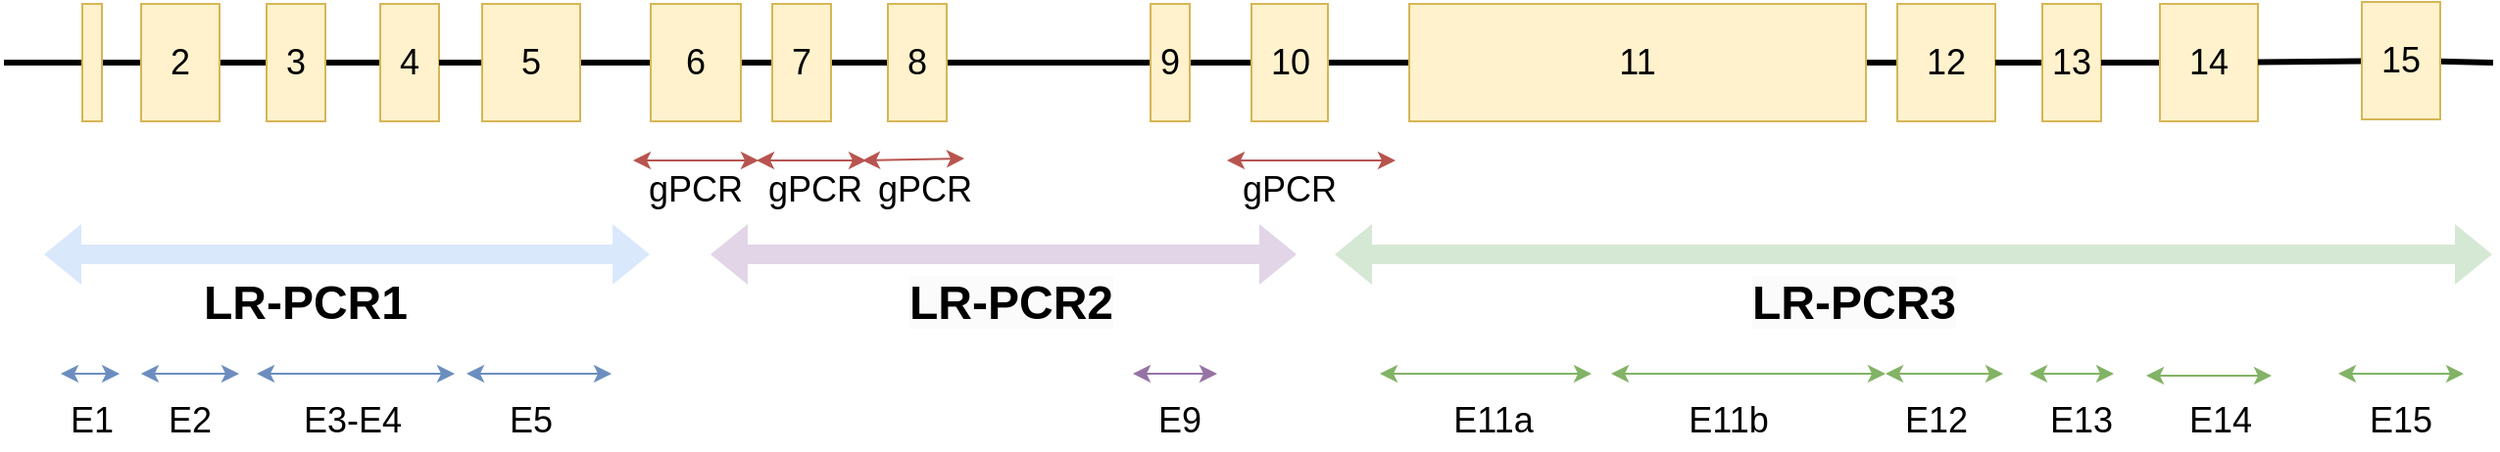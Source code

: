 <mxfile version="24.1.0" type="github">
  <diagram name="Pàgina-1" id="gavFFZxLESbgNeX2Jh9i">
    <mxGraphModel dx="2074" dy="1132" grid="1" gridSize="10" guides="1" tooltips="1" connect="1" arrows="1" fold="1" page="1" pageScale="1" pageWidth="827" pageHeight="1169" math="0" shadow="0">
      <root>
        <mxCell id="0" />
        <mxCell id="1" parent="0" />
        <mxCell id="yidOsGyVtIGgI4IryUhF-9" value="" style="endArrow=none;html=1;rounded=0;strokeWidth=3;" edge="1" parent="1" source="yidOsGyVtIGgI4IryUhF-4" target="yidOsGyVtIGgI4IryUhF-8">
          <mxGeometry width="50" height="50" relative="1" as="geometry">
            <mxPoint x="80" y="171" as="sourcePoint" />
            <mxPoint x="1310" y="171" as="targetPoint" />
          </mxGeometry>
        </mxCell>
        <mxCell id="yidOsGyVtIGgI4IryUhF-18" value="" style="endArrow=none;html=1;rounded=0;strokeWidth=3;" edge="1" parent="1" source="yidOsGyVtIGgI4IryUhF-14" target="yidOsGyVtIGgI4IryUhF-17">
          <mxGeometry width="50" height="50" relative="1" as="geometry">
            <mxPoint x="510" y="171" as="sourcePoint" />
            <mxPoint x="1310" y="171" as="targetPoint" />
          </mxGeometry>
        </mxCell>
        <mxCell id="yidOsGyVtIGgI4IryUhF-21" value="" style="endArrow=none;html=1;rounded=0;strokeWidth=3;" edge="1" parent="1" source="yidOsGyVtIGgI4IryUhF-17" target="yidOsGyVtIGgI4IryUhF-20">
          <mxGeometry width="50" height="50" relative="1" as="geometry">
            <mxPoint x="706" y="171" as="sourcePoint" />
            <mxPoint x="1310" y="171" as="targetPoint" />
          </mxGeometry>
        </mxCell>
        <mxCell id="yidOsGyVtIGgI4IryUhF-15" value="" style="endArrow=none;html=1;rounded=0;strokeWidth=3;" edge="1" parent="1" source="yidOsGyVtIGgI4IryUhF-10" target="yidOsGyVtIGgI4IryUhF-14">
          <mxGeometry width="50" height="50" relative="1" as="geometry">
            <mxPoint x="324" y="171" as="sourcePoint" />
            <mxPoint x="1310" y="171" as="targetPoint" />
          </mxGeometry>
        </mxCell>
        <mxCell id="yidOsGyVtIGgI4IryUhF-3" value="" style="endArrow=none;html=1;rounded=0;strokeWidth=3;" edge="1" parent="1" source="yidOsGyVtIGgI4IryUhF-26">
          <mxGeometry width="50" height="50" relative="1" as="geometry">
            <mxPoint x="70" y="171" as="sourcePoint" />
            <mxPoint x="1300" y="171" as="targetPoint" />
          </mxGeometry>
        </mxCell>
        <mxCell id="yidOsGyVtIGgI4IryUhF-5" value="" style="endArrow=none;html=1;rounded=0;strokeWidth=3;" edge="1" parent="1" target="yidOsGyVtIGgI4IryUhF-4">
          <mxGeometry width="50" height="50" relative="1" as="geometry">
            <mxPoint x="30" y="171" as="sourcePoint" />
            <mxPoint x="1310" y="171" as="targetPoint" />
          </mxGeometry>
        </mxCell>
        <mxCell id="yidOsGyVtIGgI4IryUhF-4" value="" style="rounded=0;whiteSpace=wrap;html=1;fillColor=#fff2cc;strokeColor=#d6b656;" vertex="1" parent="1">
          <mxGeometry x="70" y="141" width="10" height="60" as="geometry" />
        </mxCell>
        <mxCell id="yidOsGyVtIGgI4IryUhF-6" value="&lt;font style=&quot;font-size: 18px;&quot;&gt;2&lt;/font&gt;" style="rounded=0;whiteSpace=wrap;html=1;fillColor=#fff2cc;strokeColor=#d6b656;" vertex="1" parent="1">
          <mxGeometry x="100" y="141" width="40" height="60" as="geometry" />
        </mxCell>
        <mxCell id="yidOsGyVtIGgI4IryUhF-7" value="&lt;font style=&quot;font-size: 18px;&quot;&gt;3&lt;/font&gt;" style="rounded=0;whiteSpace=wrap;html=1;fillColor=#fff2cc;strokeColor=#d6b656;" vertex="1" parent="1">
          <mxGeometry x="164" y="141" width="30" height="60" as="geometry" />
        </mxCell>
        <mxCell id="yidOsGyVtIGgI4IryUhF-8" value="&lt;font style=&quot;font-size: 18px;&quot;&gt;4&lt;/font&gt;" style="rounded=0;whiteSpace=wrap;html=1;fillColor=#fff2cc;strokeColor=#d6b656;" vertex="1" parent="1">
          <mxGeometry x="222" y="141" width="30" height="60" as="geometry" />
        </mxCell>
        <mxCell id="yidOsGyVtIGgI4IryUhF-11" value="" style="endArrow=none;html=1;rounded=0;strokeWidth=3;" edge="1" parent="1" source="yidOsGyVtIGgI4IryUhF-8" target="yidOsGyVtIGgI4IryUhF-10">
          <mxGeometry width="50" height="50" relative="1" as="geometry">
            <mxPoint x="252" y="171" as="sourcePoint" />
            <mxPoint x="1310" y="171" as="targetPoint" />
          </mxGeometry>
        </mxCell>
        <mxCell id="yidOsGyVtIGgI4IryUhF-10" value="&lt;font style=&quot;font-size: 18px;&quot;&gt;5&lt;/font&gt;" style="rounded=0;whiteSpace=wrap;html=1;fillColor=#fff2cc;strokeColor=#d6b656;" vertex="1" parent="1">
          <mxGeometry x="274" y="141" width="50" height="60" as="geometry" />
        </mxCell>
        <mxCell id="yidOsGyVtIGgI4IryUhF-12" value="&lt;font style=&quot;font-size: 18px;&quot;&gt;6&lt;/font&gt;" style="rounded=0;whiteSpace=wrap;html=1;fillColor=#fff2cc;strokeColor=#d6b656;" vertex="1" parent="1">
          <mxGeometry x="360" y="141" width="46" height="60" as="geometry" />
        </mxCell>
        <mxCell id="yidOsGyVtIGgI4IryUhF-13" value="&lt;font style=&quot;font-size: 18px;&quot;&gt;7&lt;/font&gt;" style="rounded=0;whiteSpace=wrap;html=1;fillColor=#fff2cc;strokeColor=#d6b656;" vertex="1" parent="1">
          <mxGeometry x="422" y="141" width="30" height="60" as="geometry" />
        </mxCell>
        <mxCell id="yidOsGyVtIGgI4IryUhF-14" value="&lt;font style=&quot;font-size: 18px;&quot;&gt;8&lt;/font&gt;" style="rounded=0;whiteSpace=wrap;html=1;fillColor=#fff2cc;strokeColor=#d6b656;" vertex="1" parent="1">
          <mxGeometry x="481" y="141" width="30" height="60" as="geometry" />
        </mxCell>
        <mxCell id="yidOsGyVtIGgI4IryUhF-16" value="&lt;font style=&quot;font-size: 18px;&quot;&gt;9&lt;/font&gt;" style="rounded=0;whiteSpace=wrap;html=1;fillColor=#fff2cc;strokeColor=#d6b656;" vertex="1" parent="1">
          <mxGeometry x="615" y="141" width="20" height="60" as="geometry" />
        </mxCell>
        <mxCell id="yidOsGyVtIGgI4IryUhF-17" value="&lt;font style=&quot;font-size: 18px;&quot;&gt;10&lt;/font&gt;" style="rounded=0;whiteSpace=wrap;html=1;fillColor=#fff2cc;strokeColor=#d6b656;" vertex="1" parent="1">
          <mxGeometry x="666.5" y="141" width="39" height="60" as="geometry" />
        </mxCell>
        <mxCell id="yidOsGyVtIGgI4IryUhF-19" value="&lt;font style=&quot;font-size: 18px;&quot;&gt;11&lt;/font&gt;" style="rounded=0;whiteSpace=wrap;html=1;fillColor=#fff2cc;strokeColor=#d6b656;" vertex="1" parent="1">
          <mxGeometry x="747" y="141" width="233" height="60" as="geometry" />
        </mxCell>
        <mxCell id="yidOsGyVtIGgI4IryUhF-20" value="&lt;font style=&quot;font-size: 18px;&quot;&gt;12&lt;/font&gt;" style="rounded=0;whiteSpace=wrap;html=1;fillColor=#fff2cc;strokeColor=#d6b656;" vertex="1" parent="1">
          <mxGeometry x="996" y="141" width="50" height="60" as="geometry" />
        </mxCell>
        <mxCell id="yidOsGyVtIGgI4IryUhF-23" value="" style="endArrow=none;html=1;rounded=0;strokeWidth=3;" edge="1" parent="1" source="yidOsGyVtIGgI4IryUhF-20" target="yidOsGyVtIGgI4IryUhF-22">
          <mxGeometry width="50" height="50" relative="1" as="geometry">
            <mxPoint x="1046" y="171" as="sourcePoint" />
            <mxPoint x="1310" y="171" as="targetPoint" />
          </mxGeometry>
        </mxCell>
        <mxCell id="yidOsGyVtIGgI4IryUhF-22" value="&lt;font style=&quot;font-size: 18px;&quot;&gt;13&lt;/font&gt;" style="rounded=0;whiteSpace=wrap;html=1;fillColor=#fff2cc;strokeColor=#d6b656;" vertex="1" parent="1">
          <mxGeometry x="1070" y="141" width="30" height="60" as="geometry" />
        </mxCell>
        <mxCell id="yidOsGyVtIGgI4IryUhF-25" value="" style="endArrow=none;html=1;rounded=0;strokeWidth=3;" edge="1" parent="1" source="yidOsGyVtIGgI4IryUhF-22" target="yidOsGyVtIGgI4IryUhF-24">
          <mxGeometry width="50" height="50" relative="1" as="geometry">
            <mxPoint x="1100" y="171" as="sourcePoint" />
            <mxPoint x="1310" y="171" as="targetPoint" />
          </mxGeometry>
        </mxCell>
        <mxCell id="yidOsGyVtIGgI4IryUhF-24" value="&lt;font style=&quot;font-size: 18px;&quot;&gt;14&lt;/font&gt;" style="rounded=0;whiteSpace=wrap;html=1;fillColor=#fff2cc;strokeColor=#d6b656;" vertex="1" parent="1">
          <mxGeometry x="1130" y="141" width="50" height="60" as="geometry" />
        </mxCell>
        <mxCell id="yidOsGyVtIGgI4IryUhF-27" value="" style="endArrow=none;html=1;rounded=0;strokeWidth=3;" edge="1" parent="1" source="yidOsGyVtIGgI4IryUhF-24" target="yidOsGyVtIGgI4IryUhF-26">
          <mxGeometry width="50" height="50" relative="1" as="geometry">
            <mxPoint x="1180" y="171" as="sourcePoint" />
            <mxPoint x="1310" y="171" as="targetPoint" />
          </mxGeometry>
        </mxCell>
        <mxCell id="yidOsGyVtIGgI4IryUhF-26" value="&lt;font style=&quot;font-size: 18px;&quot;&gt;15&lt;/font&gt;" style="rounded=0;whiteSpace=wrap;html=1;fillColor=#fff2cc;strokeColor=#d6b656;" vertex="1" parent="1">
          <mxGeometry x="1233" y="140" width="40" height="60" as="geometry" />
        </mxCell>
        <mxCell id="yidOsGyVtIGgI4IryUhF-28" value="" style="shape=flexArrow;endArrow=classic;startArrow=classic;html=1;rounded=0;fillColor=#dae8fc;strokeColor=none;" edge="1" parent="1">
          <mxGeometry width="100" height="100" relative="1" as="geometry">
            <mxPoint x="50" y="269" as="sourcePoint" />
            <mxPoint x="360" y="269" as="targetPoint" />
          </mxGeometry>
        </mxCell>
        <mxCell id="yidOsGyVtIGgI4IryUhF-29" value="" style="shape=flexArrow;endArrow=classic;startArrow=classic;html=1;rounded=0;fillColor=#e1d5e7;strokeColor=none;" edge="1" parent="1">
          <mxGeometry width="100" height="100" relative="1" as="geometry">
            <mxPoint x="390" y="269" as="sourcePoint" />
            <mxPoint x="690" y="269" as="targetPoint" />
          </mxGeometry>
        </mxCell>
        <mxCell id="yidOsGyVtIGgI4IryUhF-30" value="" style="shape=flexArrow;endArrow=classic;startArrow=classic;html=1;rounded=0;strokeColor=none;fillColor=#d5e8d4;" edge="1" parent="1">
          <mxGeometry width="100" height="100" relative="1" as="geometry">
            <mxPoint x="708.5" y="269" as="sourcePoint" />
            <mxPoint x="1300" y="269" as="targetPoint" />
          </mxGeometry>
        </mxCell>
        <mxCell id="yidOsGyVtIGgI4IryUhF-31" value="&lt;span style=&quot;font-size: 24px;&quot;&gt;&lt;b&gt;LR-PCR1&lt;/b&gt;&lt;/span&gt;" style="text;html=1;align=center;verticalAlign=middle;whiteSpace=wrap;rounded=0;" vertex="1" parent="1">
          <mxGeometry x="130" y="279" width="108" height="30" as="geometry" />
        </mxCell>
        <mxCell id="yidOsGyVtIGgI4IryUhF-32" value="&lt;span style=&quot;color: rgb(0, 0, 0); font-family: Helvetica; font-size: 24px; font-style: normal; font-variant-ligatures: normal; font-variant-caps: normal; letter-spacing: normal; orphans: 2; text-align: center; text-indent: 0px; text-transform: none; widows: 2; word-spacing: 0px; -webkit-text-stroke-width: 0px; white-space: normal; background-color: rgb(251, 251, 251); text-decoration-thickness: initial; text-decoration-style: initial; text-decoration-color: initial; float: none; display: inline !important;&quot;&gt;&lt;b&gt;LR-PCR2&lt;/b&gt;&lt;/span&gt;" style="text;whiteSpace=wrap;html=1;" vertex="1" parent="1">
          <mxGeometry x="490" y="273" width="140" height="50" as="geometry" />
        </mxCell>
        <mxCell id="yidOsGyVtIGgI4IryUhF-33" value="&lt;span style=&quot;color: rgb(0, 0, 0); font-family: Helvetica; font-size: 24px; font-style: normal; font-variant-ligatures: normal; font-variant-caps: normal; letter-spacing: normal; orphans: 2; text-align: center; text-indent: 0px; text-transform: none; widows: 2; word-spacing: 0px; -webkit-text-stroke-width: 0px; white-space: normal; background-color: rgb(251, 251, 251); text-decoration-thickness: initial; text-decoration-style: initial; text-decoration-color: initial; float: none; display: inline !important;&quot;&gt;&lt;b&gt;LR-PCR3&lt;/b&gt;&lt;/span&gt;" style="text;whiteSpace=wrap;html=1;" vertex="1" parent="1">
          <mxGeometry x="920" y="273" width="140" height="50" as="geometry" />
        </mxCell>
        <mxCell id="yidOsGyVtIGgI4IryUhF-34" value="" style="endArrow=classic;startArrow=classic;html=1;rounded=0;entryX=0.031;entryY=1;entryDx=0;entryDy=0;entryPerimeter=0;fillColor=#dae8fc;strokeColor=#6c8ebf;" edge="1" parent="1">
          <mxGeometry width="50" height="50" relative="1" as="geometry">
            <mxPoint x="59" y="330" as="sourcePoint" />
            <mxPoint x="89.052" y="330" as="targetPoint" />
          </mxGeometry>
        </mxCell>
        <mxCell id="yidOsGyVtIGgI4IryUhF-35" value="" style="endArrow=classic;startArrow=classic;html=1;rounded=0;fillColor=#dae8fc;strokeColor=#6c8ebf;" edge="1" parent="1">
          <mxGeometry width="50" height="50" relative="1" as="geometry">
            <mxPoint x="99.95" y="330" as="sourcePoint" />
            <mxPoint x="150" y="330" as="targetPoint" />
          </mxGeometry>
        </mxCell>
        <mxCell id="yidOsGyVtIGgI4IryUhF-36" value="" style="endArrow=classic;startArrow=classic;html=1;rounded=0;fillColor=#dae8fc;strokeColor=#6c8ebf;" edge="1" parent="1">
          <mxGeometry width="50" height="50" relative="1" as="geometry">
            <mxPoint x="159" y="330" as="sourcePoint" />
            <mxPoint x="260" y="330" as="targetPoint" />
          </mxGeometry>
        </mxCell>
        <mxCell id="yidOsGyVtIGgI4IryUhF-38" value="" style="endArrow=classic;startArrow=classic;html=1;rounded=0;fillColor=#dae8fc;strokeColor=#6c8ebf;" edge="1" parent="1">
          <mxGeometry width="50" height="50" relative="1" as="geometry">
            <mxPoint x="266" y="330" as="sourcePoint" />
            <mxPoint x="340" y="330" as="targetPoint" />
          </mxGeometry>
        </mxCell>
        <mxCell id="yidOsGyVtIGgI4IryUhF-41" value="" style="endArrow=classic;startArrow=classic;html=1;rounded=0;fillColor=#e1d5e7;strokeColor=#9673a6;" edge="1" parent="1">
          <mxGeometry width="50" height="50" relative="1" as="geometry">
            <mxPoint x="606" y="330" as="sourcePoint" />
            <mxPoint x="649" y="330" as="targetPoint" />
          </mxGeometry>
        </mxCell>
        <mxCell id="yidOsGyVtIGgI4IryUhF-42" value="" style="endArrow=classic;startArrow=classic;html=1;rounded=0;fillColor=#d5e8d4;strokeColor=#82b366;" edge="1" parent="1">
          <mxGeometry width="50" height="50" relative="1" as="geometry">
            <mxPoint x="732" y="330" as="sourcePoint" />
            <mxPoint x="840" y="330" as="targetPoint" />
          </mxGeometry>
        </mxCell>
        <mxCell id="yidOsGyVtIGgI4IryUhF-44" value="" style="endArrow=classic;startArrow=classic;html=1;rounded=0;fillColor=#d5e8d4;strokeColor=#82b366;" edge="1" parent="1">
          <mxGeometry width="50" height="50" relative="1" as="geometry">
            <mxPoint x="850" y="330" as="sourcePoint" />
            <mxPoint x="990" y="330" as="targetPoint" />
          </mxGeometry>
        </mxCell>
        <mxCell id="yidOsGyVtIGgI4IryUhF-45" value="" style="endArrow=classic;startArrow=classic;html=1;rounded=0;fillColor=#d5e8d4;strokeColor=#82b366;" edge="1" parent="1">
          <mxGeometry width="50" height="50" relative="1" as="geometry">
            <mxPoint x="990" y="330" as="sourcePoint" />
            <mxPoint x="1050" y="330" as="targetPoint" />
          </mxGeometry>
        </mxCell>
        <mxCell id="yidOsGyVtIGgI4IryUhF-46" value="" style="endArrow=classic;startArrow=classic;html=1;rounded=0;fillColor=#d5e8d4;strokeColor=#82b366;" edge="1" parent="1">
          <mxGeometry width="50" height="50" relative="1" as="geometry">
            <mxPoint x="1063.5" y="330" as="sourcePoint" />
            <mxPoint x="1106.5" y="330" as="targetPoint" />
          </mxGeometry>
        </mxCell>
        <mxCell id="yidOsGyVtIGgI4IryUhF-47" value="" style="endArrow=classic;startArrow=classic;html=1;rounded=0;fillColor=#d5e8d4;strokeColor=#82b366;" edge="1" parent="1">
          <mxGeometry width="50" height="50" relative="1" as="geometry">
            <mxPoint x="1123" y="331" as="sourcePoint" />
            <mxPoint x="1187" y="331" as="targetPoint" />
          </mxGeometry>
        </mxCell>
        <mxCell id="yidOsGyVtIGgI4IryUhF-48" value="" style="endArrow=classic;startArrow=classic;html=1;rounded=0;fillColor=#d5e8d4;strokeColor=#82b366;" edge="1" parent="1">
          <mxGeometry width="50" height="50" relative="1" as="geometry">
            <mxPoint x="1221" y="330" as="sourcePoint" />
            <mxPoint x="1285" y="330" as="targetPoint" />
          </mxGeometry>
        </mxCell>
        <mxCell id="yidOsGyVtIGgI4IryUhF-50" value="&lt;font style=&quot;font-size: 18px;&quot;&gt;E1&lt;/font&gt;" style="text;html=1;align=center;verticalAlign=middle;whiteSpace=wrap;rounded=0;" vertex="1" parent="1">
          <mxGeometry x="45" y="339" width="60" height="30" as="geometry" />
        </mxCell>
        <mxCell id="yidOsGyVtIGgI4IryUhF-51" value="&lt;font style=&quot;font-size: 18px;&quot;&gt;E2&lt;/font&gt;" style="text;html=1;align=center;verticalAlign=middle;whiteSpace=wrap;rounded=0;" vertex="1" parent="1">
          <mxGeometry x="95" y="339" width="60" height="30" as="geometry" />
        </mxCell>
        <mxCell id="yidOsGyVtIGgI4IryUhF-52" value="&lt;font style=&quot;font-size: 18px;&quot;&gt;E3-E4&lt;/font&gt;" style="text;html=1;align=center;verticalAlign=middle;whiteSpace=wrap;rounded=0;" vertex="1" parent="1">
          <mxGeometry x="178" y="339" width="60" height="30" as="geometry" />
        </mxCell>
        <mxCell id="yidOsGyVtIGgI4IryUhF-54" value="&lt;font style=&quot;font-size: 18px;&quot;&gt;E5&lt;/font&gt;" style="text;html=1;align=center;verticalAlign=middle;whiteSpace=wrap;rounded=0;" vertex="1" parent="1">
          <mxGeometry x="269" y="339" width="60" height="30" as="geometry" />
        </mxCell>
        <mxCell id="yidOsGyVtIGgI4IryUhF-57" value="&lt;font style=&quot;font-size: 18px;&quot;&gt;E9&lt;/font&gt;" style="text;html=1;align=center;verticalAlign=middle;whiteSpace=wrap;rounded=0;" vertex="1" parent="1">
          <mxGeometry x="600" y="339" width="60" height="30" as="geometry" />
        </mxCell>
        <mxCell id="yidOsGyVtIGgI4IryUhF-58" value="&lt;span style=&quot;font-size: 18px;&quot;&gt;E11a&lt;/span&gt;" style="text;html=1;align=center;verticalAlign=middle;whiteSpace=wrap;rounded=0;" vertex="1" parent="1">
          <mxGeometry x="760" y="339" width="60" height="30" as="geometry" />
        </mxCell>
        <mxCell id="yidOsGyVtIGgI4IryUhF-59" value="&lt;span style=&quot;font-size: 18px;&quot;&gt;E11b&lt;/span&gt;" style="text;html=1;align=center;verticalAlign=middle;whiteSpace=wrap;rounded=0;" vertex="1" parent="1">
          <mxGeometry x="880" y="339" width="60" height="30" as="geometry" />
        </mxCell>
        <mxCell id="yidOsGyVtIGgI4IryUhF-60" value="&lt;span style=&quot;font-size: 18px;&quot;&gt;E12&lt;/span&gt;" style="text;html=1;align=center;verticalAlign=middle;whiteSpace=wrap;rounded=0;" vertex="1" parent="1">
          <mxGeometry x="986" y="339" width="60" height="30" as="geometry" />
        </mxCell>
        <mxCell id="yidOsGyVtIGgI4IryUhF-61" value="&lt;span style=&quot;font-size: 18px;&quot;&gt;E13&lt;/span&gt;" style="text;html=1;align=center;verticalAlign=middle;whiteSpace=wrap;rounded=0;" vertex="1" parent="1">
          <mxGeometry x="1060" y="339" width="60" height="30" as="geometry" />
        </mxCell>
        <mxCell id="yidOsGyVtIGgI4IryUhF-62" value="&lt;span style=&quot;font-size: 18px;&quot;&gt;E14&lt;/span&gt;" style="text;html=1;align=center;verticalAlign=middle;whiteSpace=wrap;rounded=0;" vertex="1" parent="1">
          <mxGeometry x="1131" y="339" width="60" height="30" as="geometry" />
        </mxCell>
        <mxCell id="yidOsGyVtIGgI4IryUhF-63" value="&lt;span style=&quot;font-size: 18px;&quot;&gt;E15&lt;/span&gt;" style="text;html=1;align=center;verticalAlign=middle;whiteSpace=wrap;rounded=0;" vertex="1" parent="1">
          <mxGeometry x="1223" y="339" width="60" height="30" as="geometry" />
        </mxCell>
        <mxCell id="yidOsGyVtIGgI4IryUhF-64" value="" style="endArrow=classic;startArrow=classic;html=1;rounded=0;fillColor=#f8cecc;strokeColor=#b85450;" edge="1" parent="1">
          <mxGeometry width="50" height="50" relative="1" as="geometry">
            <mxPoint x="351" y="221" as="sourcePoint" />
            <mxPoint x="415" y="221" as="targetPoint" />
          </mxGeometry>
        </mxCell>
        <mxCell id="yidOsGyVtIGgI4IryUhF-66" value="" style="endArrow=classic;startArrow=classic;html=1;rounded=0;fillColor=#f8cecc;strokeColor=#b85450;" edge="1" parent="1">
          <mxGeometry width="50" height="50" relative="1" as="geometry">
            <mxPoint x="654" y="221" as="sourcePoint" />
            <mxPoint x="740" y="221" as="targetPoint" />
          </mxGeometry>
        </mxCell>
        <mxCell id="yidOsGyVtIGgI4IryUhF-67" value="&lt;font style=&quot;font-size: 18px;&quot;&gt;gPCR&lt;/font&gt;" style="text;html=1;align=center;verticalAlign=middle;whiteSpace=wrap;rounded=0;" vertex="1" parent="1">
          <mxGeometry x="353" y="221" width="60" height="30" as="geometry" />
        </mxCell>
        <mxCell id="yidOsGyVtIGgI4IryUhF-68" value="&lt;font style=&quot;font-size: 18px;&quot;&gt;gPCR&lt;/font&gt;" style="text;html=1;align=center;verticalAlign=middle;whiteSpace=wrap;rounded=0;" vertex="1" parent="1">
          <mxGeometry x="656" y="221" width="60" height="30" as="geometry" />
        </mxCell>
        <mxCell id="yidOsGyVtIGgI4IryUhF-70" value="&lt;font style=&quot;font-size: 18px;&quot;&gt;gPCR&lt;/font&gt;" style="text;html=1;align=center;verticalAlign=middle;whiteSpace=wrap;rounded=0;" vertex="1" parent="1">
          <mxGeometry x="414" y="221" width="60" height="30" as="geometry" />
        </mxCell>
        <mxCell id="yidOsGyVtIGgI4IryUhF-71" value="&lt;font style=&quot;font-size: 18px;&quot;&gt;gPCR&lt;/font&gt;" style="text;html=1;align=center;verticalAlign=middle;whiteSpace=wrap;rounded=0;" vertex="1" parent="1">
          <mxGeometry x="470" y="221" width="60" height="30" as="geometry" />
        </mxCell>
        <mxCell id="yidOsGyVtIGgI4IryUhF-72" value="" style="endArrow=classic;startArrow=classic;html=1;rounded=0;fillColor=#f8cecc;strokeColor=#b85450;entryX=0.933;entryY=0;entryDx=0;entryDy=0;entryPerimeter=0;" edge="1" parent="1" target="yidOsGyVtIGgI4IryUhF-70">
          <mxGeometry width="50" height="50" relative="1" as="geometry">
            <mxPoint x="414" y="221" as="sourcePoint" />
            <mxPoint x="460" y="221" as="targetPoint" />
          </mxGeometry>
        </mxCell>
        <mxCell id="yidOsGyVtIGgI4IryUhF-73" value="" style="endArrow=classic;startArrow=classic;html=1;rounded=0;fillColor=#f8cecc;strokeColor=#b85450;" edge="1" parent="1">
          <mxGeometry width="50" height="50" relative="1" as="geometry">
            <mxPoint x="468" y="221" as="sourcePoint" />
            <mxPoint x="520" y="220" as="targetPoint" />
          </mxGeometry>
        </mxCell>
      </root>
    </mxGraphModel>
  </diagram>
</mxfile>
